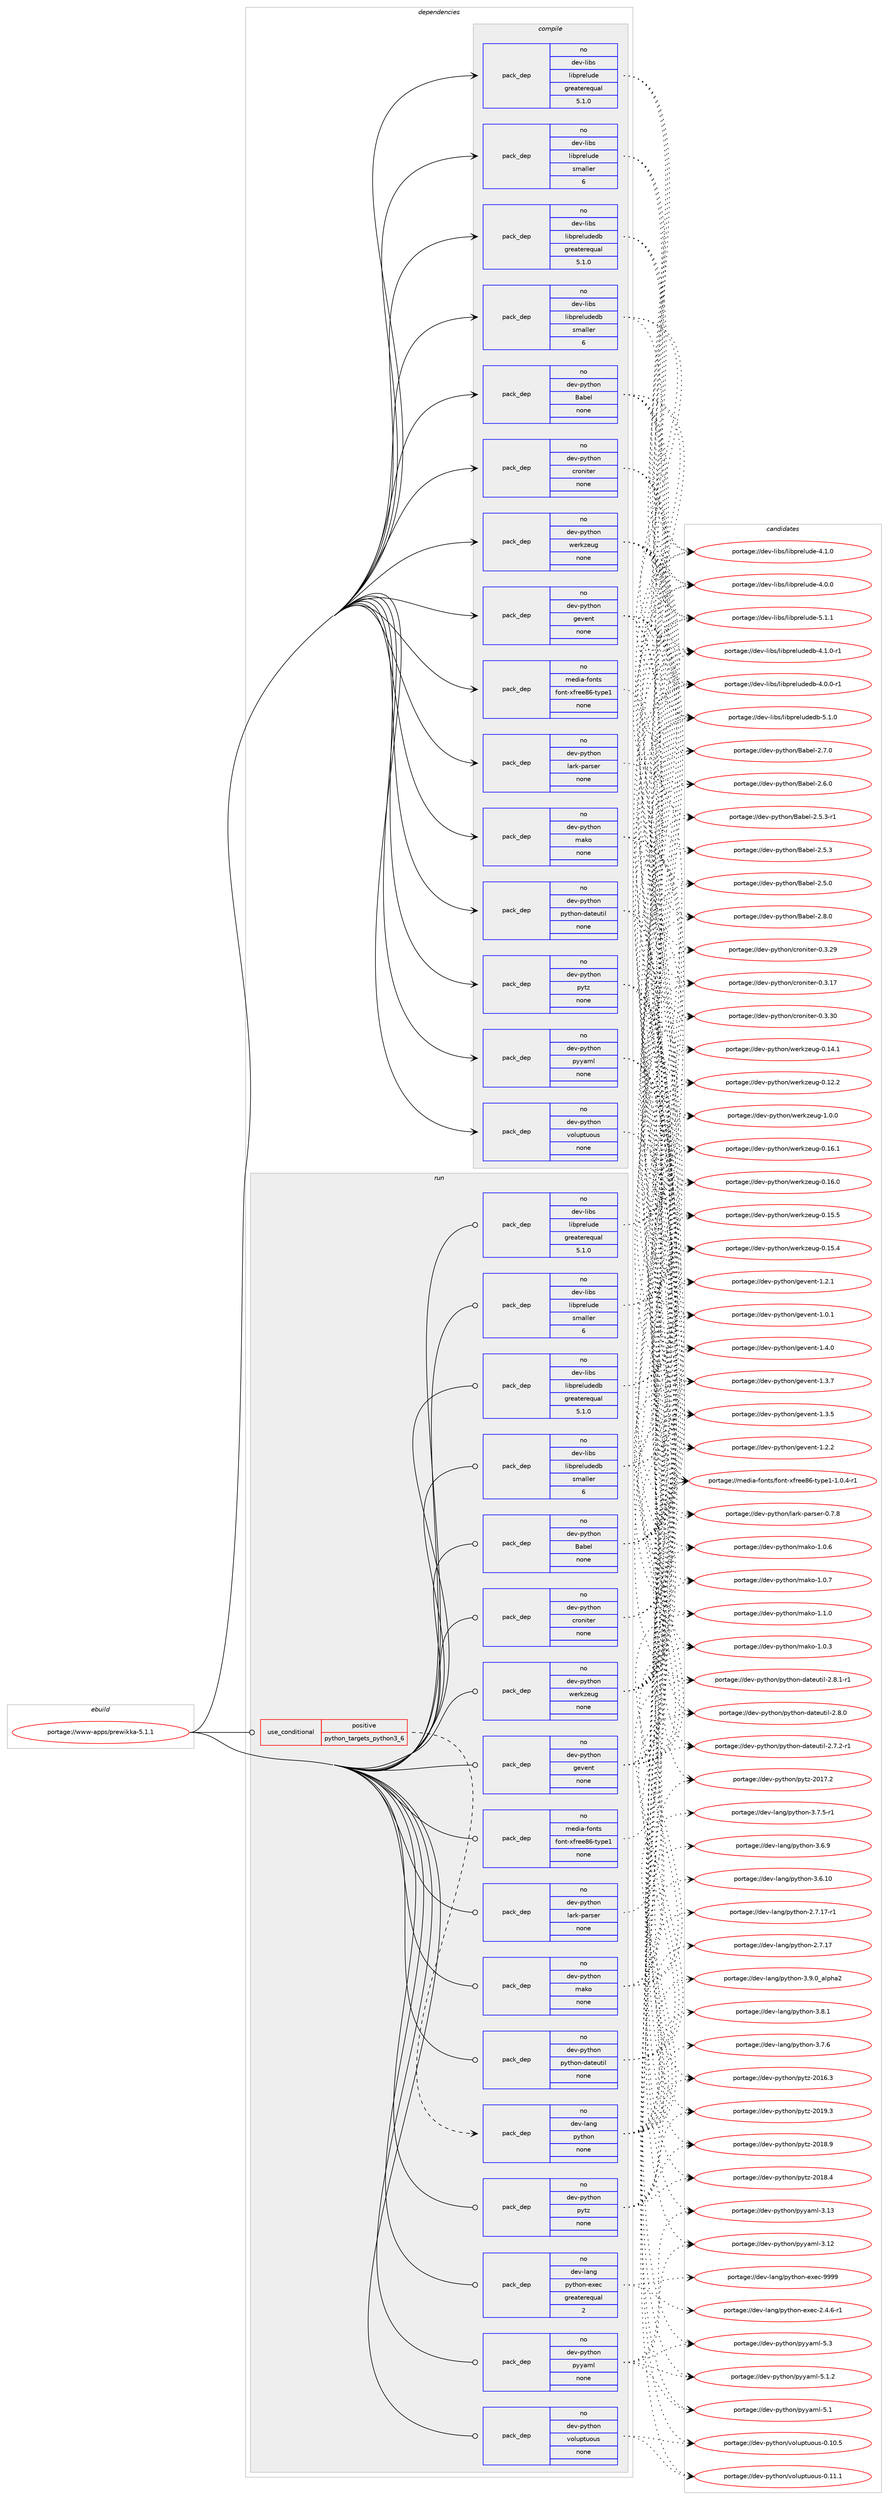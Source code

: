 digraph prolog {

# *************
# Graph options
# *************

newrank=true;
concentrate=true;
compound=true;
graph [rankdir=LR,fontname=Helvetica,fontsize=10,ranksep=1.5];#, ranksep=2.5, nodesep=0.2];
edge  [arrowhead=vee];
node  [fontname=Helvetica,fontsize=10];

# **********
# The ebuild
# **********

subgraph cluster_leftcol {
color=gray;
rank=same;
label=<<i>ebuild</i>>;
id [label="portage://www-apps/prewikka-5.1.1", color=red, width=4, href="../www-apps/prewikka-5.1.1.svg"];
}

# ****************
# The dependencies
# ****************

subgraph cluster_midcol {
color=gray;
label=<<i>dependencies</i>>;
subgraph cluster_compile {
fillcolor="#eeeeee";
style=filled;
label=<<i>compile</i>>;
subgraph pack26555 {
dependency33114 [label=<<TABLE BORDER="0" CELLBORDER="1" CELLSPACING="0" CELLPADDING="4" WIDTH="220"><TR><TD ROWSPAN="6" CELLPADDING="30">pack_dep</TD></TR><TR><TD WIDTH="110">no</TD></TR><TR><TD>dev-libs</TD></TR><TR><TD>libprelude</TD></TR><TR><TD>greaterequal</TD></TR><TR><TD>5.1.0</TD></TR></TABLE>>, shape=none, color=blue];
}
id:e -> dependency33114:w [weight=20,style="solid",arrowhead="vee"];
subgraph pack26556 {
dependency33115 [label=<<TABLE BORDER="0" CELLBORDER="1" CELLSPACING="0" CELLPADDING="4" WIDTH="220"><TR><TD ROWSPAN="6" CELLPADDING="30">pack_dep</TD></TR><TR><TD WIDTH="110">no</TD></TR><TR><TD>dev-libs</TD></TR><TR><TD>libprelude</TD></TR><TR><TD>smaller</TD></TR><TR><TD>6</TD></TR></TABLE>>, shape=none, color=blue];
}
id:e -> dependency33115:w [weight=20,style="solid",arrowhead="vee"];
subgraph pack26557 {
dependency33116 [label=<<TABLE BORDER="0" CELLBORDER="1" CELLSPACING="0" CELLPADDING="4" WIDTH="220"><TR><TD ROWSPAN="6" CELLPADDING="30">pack_dep</TD></TR><TR><TD WIDTH="110">no</TD></TR><TR><TD>dev-libs</TD></TR><TR><TD>libpreludedb</TD></TR><TR><TD>greaterequal</TD></TR><TR><TD>5.1.0</TD></TR></TABLE>>, shape=none, color=blue];
}
id:e -> dependency33116:w [weight=20,style="solid",arrowhead="vee"];
subgraph pack26558 {
dependency33117 [label=<<TABLE BORDER="0" CELLBORDER="1" CELLSPACING="0" CELLPADDING="4" WIDTH="220"><TR><TD ROWSPAN="6" CELLPADDING="30">pack_dep</TD></TR><TR><TD WIDTH="110">no</TD></TR><TR><TD>dev-libs</TD></TR><TR><TD>libpreludedb</TD></TR><TR><TD>smaller</TD></TR><TR><TD>6</TD></TR></TABLE>>, shape=none, color=blue];
}
id:e -> dependency33117:w [weight=20,style="solid",arrowhead="vee"];
subgraph pack26559 {
dependency33118 [label=<<TABLE BORDER="0" CELLBORDER="1" CELLSPACING="0" CELLPADDING="4" WIDTH="220"><TR><TD ROWSPAN="6" CELLPADDING="30">pack_dep</TD></TR><TR><TD WIDTH="110">no</TD></TR><TR><TD>dev-python</TD></TR><TR><TD>Babel</TD></TR><TR><TD>none</TD></TR><TR><TD></TD></TR></TABLE>>, shape=none, color=blue];
}
id:e -> dependency33118:w [weight=20,style="solid",arrowhead="vee"];
subgraph pack26560 {
dependency33119 [label=<<TABLE BORDER="0" CELLBORDER="1" CELLSPACING="0" CELLPADDING="4" WIDTH="220"><TR><TD ROWSPAN="6" CELLPADDING="30">pack_dep</TD></TR><TR><TD WIDTH="110">no</TD></TR><TR><TD>dev-python</TD></TR><TR><TD>croniter</TD></TR><TR><TD>none</TD></TR><TR><TD></TD></TR></TABLE>>, shape=none, color=blue];
}
id:e -> dependency33119:w [weight=20,style="solid",arrowhead="vee"];
subgraph pack26561 {
dependency33120 [label=<<TABLE BORDER="0" CELLBORDER="1" CELLSPACING="0" CELLPADDING="4" WIDTH="220"><TR><TD ROWSPAN="6" CELLPADDING="30">pack_dep</TD></TR><TR><TD WIDTH="110">no</TD></TR><TR><TD>dev-python</TD></TR><TR><TD>gevent</TD></TR><TR><TD>none</TD></TR><TR><TD></TD></TR></TABLE>>, shape=none, color=blue];
}
id:e -> dependency33120:w [weight=20,style="solid",arrowhead="vee"];
subgraph pack26562 {
dependency33121 [label=<<TABLE BORDER="0" CELLBORDER="1" CELLSPACING="0" CELLPADDING="4" WIDTH="220"><TR><TD ROWSPAN="6" CELLPADDING="30">pack_dep</TD></TR><TR><TD WIDTH="110">no</TD></TR><TR><TD>dev-python</TD></TR><TR><TD>lark-parser</TD></TR><TR><TD>none</TD></TR><TR><TD></TD></TR></TABLE>>, shape=none, color=blue];
}
id:e -> dependency33121:w [weight=20,style="solid",arrowhead="vee"];
subgraph pack26563 {
dependency33122 [label=<<TABLE BORDER="0" CELLBORDER="1" CELLSPACING="0" CELLPADDING="4" WIDTH="220"><TR><TD ROWSPAN="6" CELLPADDING="30">pack_dep</TD></TR><TR><TD WIDTH="110">no</TD></TR><TR><TD>dev-python</TD></TR><TR><TD>mako</TD></TR><TR><TD>none</TD></TR><TR><TD></TD></TR></TABLE>>, shape=none, color=blue];
}
id:e -> dependency33122:w [weight=20,style="solid",arrowhead="vee"];
subgraph pack26564 {
dependency33123 [label=<<TABLE BORDER="0" CELLBORDER="1" CELLSPACING="0" CELLPADDING="4" WIDTH="220"><TR><TD ROWSPAN="6" CELLPADDING="30">pack_dep</TD></TR><TR><TD WIDTH="110">no</TD></TR><TR><TD>dev-python</TD></TR><TR><TD>python-dateutil</TD></TR><TR><TD>none</TD></TR><TR><TD></TD></TR></TABLE>>, shape=none, color=blue];
}
id:e -> dependency33123:w [weight=20,style="solid",arrowhead="vee"];
subgraph pack26565 {
dependency33124 [label=<<TABLE BORDER="0" CELLBORDER="1" CELLSPACING="0" CELLPADDING="4" WIDTH="220"><TR><TD ROWSPAN="6" CELLPADDING="30">pack_dep</TD></TR><TR><TD WIDTH="110">no</TD></TR><TR><TD>dev-python</TD></TR><TR><TD>pytz</TD></TR><TR><TD>none</TD></TR><TR><TD></TD></TR></TABLE>>, shape=none, color=blue];
}
id:e -> dependency33124:w [weight=20,style="solid",arrowhead="vee"];
subgraph pack26566 {
dependency33125 [label=<<TABLE BORDER="0" CELLBORDER="1" CELLSPACING="0" CELLPADDING="4" WIDTH="220"><TR><TD ROWSPAN="6" CELLPADDING="30">pack_dep</TD></TR><TR><TD WIDTH="110">no</TD></TR><TR><TD>dev-python</TD></TR><TR><TD>pyyaml</TD></TR><TR><TD>none</TD></TR><TR><TD></TD></TR></TABLE>>, shape=none, color=blue];
}
id:e -> dependency33125:w [weight=20,style="solid",arrowhead="vee"];
subgraph pack26567 {
dependency33126 [label=<<TABLE BORDER="0" CELLBORDER="1" CELLSPACING="0" CELLPADDING="4" WIDTH="220"><TR><TD ROWSPAN="6" CELLPADDING="30">pack_dep</TD></TR><TR><TD WIDTH="110">no</TD></TR><TR><TD>dev-python</TD></TR><TR><TD>voluptuous</TD></TR><TR><TD>none</TD></TR><TR><TD></TD></TR></TABLE>>, shape=none, color=blue];
}
id:e -> dependency33126:w [weight=20,style="solid",arrowhead="vee"];
subgraph pack26568 {
dependency33127 [label=<<TABLE BORDER="0" CELLBORDER="1" CELLSPACING="0" CELLPADDING="4" WIDTH="220"><TR><TD ROWSPAN="6" CELLPADDING="30">pack_dep</TD></TR><TR><TD WIDTH="110">no</TD></TR><TR><TD>dev-python</TD></TR><TR><TD>werkzeug</TD></TR><TR><TD>none</TD></TR><TR><TD></TD></TR></TABLE>>, shape=none, color=blue];
}
id:e -> dependency33127:w [weight=20,style="solid",arrowhead="vee"];
subgraph pack26569 {
dependency33128 [label=<<TABLE BORDER="0" CELLBORDER="1" CELLSPACING="0" CELLPADDING="4" WIDTH="220"><TR><TD ROWSPAN="6" CELLPADDING="30">pack_dep</TD></TR><TR><TD WIDTH="110">no</TD></TR><TR><TD>media-fonts</TD></TR><TR><TD>font-xfree86-type1</TD></TR><TR><TD>none</TD></TR><TR><TD></TD></TR></TABLE>>, shape=none, color=blue];
}
id:e -> dependency33128:w [weight=20,style="solid",arrowhead="vee"];
}
subgraph cluster_compileandrun {
fillcolor="#eeeeee";
style=filled;
label=<<i>compile and run</i>>;
}
subgraph cluster_run {
fillcolor="#eeeeee";
style=filled;
label=<<i>run</i>>;
subgraph cond5945 {
dependency33129 [label=<<TABLE BORDER="0" CELLBORDER="1" CELLSPACING="0" CELLPADDING="4"><TR><TD ROWSPAN="3" CELLPADDING="10">use_conditional</TD></TR><TR><TD>positive</TD></TR><TR><TD>python_targets_python3_6</TD></TR></TABLE>>, shape=none, color=red];
subgraph pack26570 {
dependency33130 [label=<<TABLE BORDER="0" CELLBORDER="1" CELLSPACING="0" CELLPADDING="4" WIDTH="220"><TR><TD ROWSPAN="6" CELLPADDING="30">pack_dep</TD></TR><TR><TD WIDTH="110">no</TD></TR><TR><TD>dev-lang</TD></TR><TR><TD>python</TD></TR><TR><TD>none</TD></TR><TR><TD></TD></TR></TABLE>>, shape=none, color=blue];
}
dependency33129:e -> dependency33130:w [weight=20,style="dashed",arrowhead="vee"];
}
id:e -> dependency33129:w [weight=20,style="solid",arrowhead="odot"];
subgraph pack26571 {
dependency33131 [label=<<TABLE BORDER="0" CELLBORDER="1" CELLSPACING="0" CELLPADDING="4" WIDTH="220"><TR><TD ROWSPAN="6" CELLPADDING="30">pack_dep</TD></TR><TR><TD WIDTH="110">no</TD></TR><TR><TD>dev-lang</TD></TR><TR><TD>python-exec</TD></TR><TR><TD>greaterequal</TD></TR><TR><TD>2</TD></TR></TABLE>>, shape=none, color=blue];
}
id:e -> dependency33131:w [weight=20,style="solid",arrowhead="odot"];
subgraph pack26572 {
dependency33132 [label=<<TABLE BORDER="0" CELLBORDER="1" CELLSPACING="0" CELLPADDING="4" WIDTH="220"><TR><TD ROWSPAN="6" CELLPADDING="30">pack_dep</TD></TR><TR><TD WIDTH="110">no</TD></TR><TR><TD>dev-libs</TD></TR><TR><TD>libprelude</TD></TR><TR><TD>greaterequal</TD></TR><TR><TD>5.1.0</TD></TR></TABLE>>, shape=none, color=blue];
}
id:e -> dependency33132:w [weight=20,style="solid",arrowhead="odot"];
subgraph pack26573 {
dependency33133 [label=<<TABLE BORDER="0" CELLBORDER="1" CELLSPACING="0" CELLPADDING="4" WIDTH="220"><TR><TD ROWSPAN="6" CELLPADDING="30">pack_dep</TD></TR><TR><TD WIDTH="110">no</TD></TR><TR><TD>dev-libs</TD></TR><TR><TD>libprelude</TD></TR><TR><TD>smaller</TD></TR><TR><TD>6</TD></TR></TABLE>>, shape=none, color=blue];
}
id:e -> dependency33133:w [weight=20,style="solid",arrowhead="odot"];
subgraph pack26574 {
dependency33134 [label=<<TABLE BORDER="0" CELLBORDER="1" CELLSPACING="0" CELLPADDING="4" WIDTH="220"><TR><TD ROWSPAN="6" CELLPADDING="30">pack_dep</TD></TR><TR><TD WIDTH="110">no</TD></TR><TR><TD>dev-libs</TD></TR><TR><TD>libpreludedb</TD></TR><TR><TD>greaterequal</TD></TR><TR><TD>5.1.0</TD></TR></TABLE>>, shape=none, color=blue];
}
id:e -> dependency33134:w [weight=20,style="solid",arrowhead="odot"];
subgraph pack26575 {
dependency33135 [label=<<TABLE BORDER="0" CELLBORDER="1" CELLSPACING="0" CELLPADDING="4" WIDTH="220"><TR><TD ROWSPAN="6" CELLPADDING="30">pack_dep</TD></TR><TR><TD WIDTH="110">no</TD></TR><TR><TD>dev-libs</TD></TR><TR><TD>libpreludedb</TD></TR><TR><TD>smaller</TD></TR><TR><TD>6</TD></TR></TABLE>>, shape=none, color=blue];
}
id:e -> dependency33135:w [weight=20,style="solid",arrowhead="odot"];
subgraph pack26576 {
dependency33136 [label=<<TABLE BORDER="0" CELLBORDER="1" CELLSPACING="0" CELLPADDING="4" WIDTH="220"><TR><TD ROWSPAN="6" CELLPADDING="30">pack_dep</TD></TR><TR><TD WIDTH="110">no</TD></TR><TR><TD>dev-python</TD></TR><TR><TD>Babel</TD></TR><TR><TD>none</TD></TR><TR><TD></TD></TR></TABLE>>, shape=none, color=blue];
}
id:e -> dependency33136:w [weight=20,style="solid",arrowhead="odot"];
subgraph pack26577 {
dependency33137 [label=<<TABLE BORDER="0" CELLBORDER="1" CELLSPACING="0" CELLPADDING="4" WIDTH="220"><TR><TD ROWSPAN="6" CELLPADDING="30">pack_dep</TD></TR><TR><TD WIDTH="110">no</TD></TR><TR><TD>dev-python</TD></TR><TR><TD>croniter</TD></TR><TR><TD>none</TD></TR><TR><TD></TD></TR></TABLE>>, shape=none, color=blue];
}
id:e -> dependency33137:w [weight=20,style="solid",arrowhead="odot"];
subgraph pack26578 {
dependency33138 [label=<<TABLE BORDER="0" CELLBORDER="1" CELLSPACING="0" CELLPADDING="4" WIDTH="220"><TR><TD ROWSPAN="6" CELLPADDING="30">pack_dep</TD></TR><TR><TD WIDTH="110">no</TD></TR><TR><TD>dev-python</TD></TR><TR><TD>gevent</TD></TR><TR><TD>none</TD></TR><TR><TD></TD></TR></TABLE>>, shape=none, color=blue];
}
id:e -> dependency33138:w [weight=20,style="solid",arrowhead="odot"];
subgraph pack26579 {
dependency33139 [label=<<TABLE BORDER="0" CELLBORDER="1" CELLSPACING="0" CELLPADDING="4" WIDTH="220"><TR><TD ROWSPAN="6" CELLPADDING="30">pack_dep</TD></TR><TR><TD WIDTH="110">no</TD></TR><TR><TD>dev-python</TD></TR><TR><TD>lark-parser</TD></TR><TR><TD>none</TD></TR><TR><TD></TD></TR></TABLE>>, shape=none, color=blue];
}
id:e -> dependency33139:w [weight=20,style="solid",arrowhead="odot"];
subgraph pack26580 {
dependency33140 [label=<<TABLE BORDER="0" CELLBORDER="1" CELLSPACING="0" CELLPADDING="4" WIDTH="220"><TR><TD ROWSPAN="6" CELLPADDING="30">pack_dep</TD></TR><TR><TD WIDTH="110">no</TD></TR><TR><TD>dev-python</TD></TR><TR><TD>mako</TD></TR><TR><TD>none</TD></TR><TR><TD></TD></TR></TABLE>>, shape=none, color=blue];
}
id:e -> dependency33140:w [weight=20,style="solid",arrowhead="odot"];
subgraph pack26581 {
dependency33141 [label=<<TABLE BORDER="0" CELLBORDER="1" CELLSPACING="0" CELLPADDING="4" WIDTH="220"><TR><TD ROWSPAN="6" CELLPADDING="30">pack_dep</TD></TR><TR><TD WIDTH="110">no</TD></TR><TR><TD>dev-python</TD></TR><TR><TD>python-dateutil</TD></TR><TR><TD>none</TD></TR><TR><TD></TD></TR></TABLE>>, shape=none, color=blue];
}
id:e -> dependency33141:w [weight=20,style="solid",arrowhead="odot"];
subgraph pack26582 {
dependency33142 [label=<<TABLE BORDER="0" CELLBORDER="1" CELLSPACING="0" CELLPADDING="4" WIDTH="220"><TR><TD ROWSPAN="6" CELLPADDING="30">pack_dep</TD></TR><TR><TD WIDTH="110">no</TD></TR><TR><TD>dev-python</TD></TR><TR><TD>pytz</TD></TR><TR><TD>none</TD></TR><TR><TD></TD></TR></TABLE>>, shape=none, color=blue];
}
id:e -> dependency33142:w [weight=20,style="solid",arrowhead="odot"];
subgraph pack26583 {
dependency33143 [label=<<TABLE BORDER="0" CELLBORDER="1" CELLSPACING="0" CELLPADDING="4" WIDTH="220"><TR><TD ROWSPAN="6" CELLPADDING="30">pack_dep</TD></TR><TR><TD WIDTH="110">no</TD></TR><TR><TD>dev-python</TD></TR><TR><TD>pyyaml</TD></TR><TR><TD>none</TD></TR><TR><TD></TD></TR></TABLE>>, shape=none, color=blue];
}
id:e -> dependency33143:w [weight=20,style="solid",arrowhead="odot"];
subgraph pack26584 {
dependency33144 [label=<<TABLE BORDER="0" CELLBORDER="1" CELLSPACING="0" CELLPADDING="4" WIDTH="220"><TR><TD ROWSPAN="6" CELLPADDING="30">pack_dep</TD></TR><TR><TD WIDTH="110">no</TD></TR><TR><TD>dev-python</TD></TR><TR><TD>voluptuous</TD></TR><TR><TD>none</TD></TR><TR><TD></TD></TR></TABLE>>, shape=none, color=blue];
}
id:e -> dependency33144:w [weight=20,style="solid",arrowhead="odot"];
subgraph pack26585 {
dependency33145 [label=<<TABLE BORDER="0" CELLBORDER="1" CELLSPACING="0" CELLPADDING="4" WIDTH="220"><TR><TD ROWSPAN="6" CELLPADDING="30">pack_dep</TD></TR><TR><TD WIDTH="110">no</TD></TR><TR><TD>dev-python</TD></TR><TR><TD>werkzeug</TD></TR><TR><TD>none</TD></TR><TR><TD></TD></TR></TABLE>>, shape=none, color=blue];
}
id:e -> dependency33145:w [weight=20,style="solid",arrowhead="odot"];
subgraph pack26586 {
dependency33146 [label=<<TABLE BORDER="0" CELLBORDER="1" CELLSPACING="0" CELLPADDING="4" WIDTH="220"><TR><TD ROWSPAN="6" CELLPADDING="30">pack_dep</TD></TR><TR><TD WIDTH="110">no</TD></TR><TR><TD>media-fonts</TD></TR><TR><TD>font-xfree86-type1</TD></TR><TR><TD>none</TD></TR><TR><TD></TD></TR></TABLE>>, shape=none, color=blue];
}
id:e -> dependency33146:w [weight=20,style="solid",arrowhead="odot"];
}
}

# **************
# The candidates
# **************

subgraph cluster_choices {
rank=same;
color=gray;
label=<<i>candidates</i>>;

subgraph choice26555 {
color=black;
nodesep=1;
choice10010111845108105981154710810598112114101108117100101455346494649 [label="portage://dev-libs/libprelude-5.1.1", color=red, width=4,href="../dev-libs/libprelude-5.1.1.svg"];
choice10010111845108105981154710810598112114101108117100101455246494648 [label="portage://dev-libs/libprelude-4.1.0", color=red, width=4,href="../dev-libs/libprelude-4.1.0.svg"];
choice10010111845108105981154710810598112114101108117100101455246484648 [label="portage://dev-libs/libprelude-4.0.0", color=red, width=4,href="../dev-libs/libprelude-4.0.0.svg"];
dependency33114:e -> choice10010111845108105981154710810598112114101108117100101455346494649:w [style=dotted,weight="100"];
dependency33114:e -> choice10010111845108105981154710810598112114101108117100101455246494648:w [style=dotted,weight="100"];
dependency33114:e -> choice10010111845108105981154710810598112114101108117100101455246484648:w [style=dotted,weight="100"];
}
subgraph choice26556 {
color=black;
nodesep=1;
choice10010111845108105981154710810598112114101108117100101455346494649 [label="portage://dev-libs/libprelude-5.1.1", color=red, width=4,href="../dev-libs/libprelude-5.1.1.svg"];
choice10010111845108105981154710810598112114101108117100101455246494648 [label="portage://dev-libs/libprelude-4.1.0", color=red, width=4,href="../dev-libs/libprelude-4.1.0.svg"];
choice10010111845108105981154710810598112114101108117100101455246484648 [label="portage://dev-libs/libprelude-4.0.0", color=red, width=4,href="../dev-libs/libprelude-4.0.0.svg"];
dependency33115:e -> choice10010111845108105981154710810598112114101108117100101455346494649:w [style=dotted,weight="100"];
dependency33115:e -> choice10010111845108105981154710810598112114101108117100101455246494648:w [style=dotted,weight="100"];
dependency33115:e -> choice10010111845108105981154710810598112114101108117100101455246484648:w [style=dotted,weight="100"];
}
subgraph choice26557 {
color=black;
nodesep=1;
choice1001011184510810598115471081059811211410110811710010110098455346494648 [label="portage://dev-libs/libpreludedb-5.1.0", color=red, width=4,href="../dev-libs/libpreludedb-5.1.0.svg"];
choice10010111845108105981154710810598112114101108117100101100984552464946484511449 [label="portage://dev-libs/libpreludedb-4.1.0-r1", color=red, width=4,href="../dev-libs/libpreludedb-4.1.0-r1.svg"];
choice10010111845108105981154710810598112114101108117100101100984552464846484511449 [label="portage://dev-libs/libpreludedb-4.0.0-r1", color=red, width=4,href="../dev-libs/libpreludedb-4.0.0-r1.svg"];
dependency33116:e -> choice1001011184510810598115471081059811211410110811710010110098455346494648:w [style=dotted,weight="100"];
dependency33116:e -> choice10010111845108105981154710810598112114101108117100101100984552464946484511449:w [style=dotted,weight="100"];
dependency33116:e -> choice10010111845108105981154710810598112114101108117100101100984552464846484511449:w [style=dotted,weight="100"];
}
subgraph choice26558 {
color=black;
nodesep=1;
choice1001011184510810598115471081059811211410110811710010110098455346494648 [label="portage://dev-libs/libpreludedb-5.1.0", color=red, width=4,href="../dev-libs/libpreludedb-5.1.0.svg"];
choice10010111845108105981154710810598112114101108117100101100984552464946484511449 [label="portage://dev-libs/libpreludedb-4.1.0-r1", color=red, width=4,href="../dev-libs/libpreludedb-4.1.0-r1.svg"];
choice10010111845108105981154710810598112114101108117100101100984552464846484511449 [label="portage://dev-libs/libpreludedb-4.0.0-r1", color=red, width=4,href="../dev-libs/libpreludedb-4.0.0-r1.svg"];
dependency33117:e -> choice1001011184510810598115471081059811211410110811710010110098455346494648:w [style=dotted,weight="100"];
dependency33117:e -> choice10010111845108105981154710810598112114101108117100101100984552464946484511449:w [style=dotted,weight="100"];
dependency33117:e -> choice10010111845108105981154710810598112114101108117100101100984552464846484511449:w [style=dotted,weight="100"];
}
subgraph choice26559 {
color=black;
nodesep=1;
choice1001011184511212111610411111047669798101108455046564648 [label="portage://dev-python/Babel-2.8.0", color=red, width=4,href="../dev-python/Babel-2.8.0.svg"];
choice1001011184511212111610411111047669798101108455046554648 [label="portage://dev-python/Babel-2.7.0", color=red, width=4,href="../dev-python/Babel-2.7.0.svg"];
choice1001011184511212111610411111047669798101108455046544648 [label="portage://dev-python/Babel-2.6.0", color=red, width=4,href="../dev-python/Babel-2.6.0.svg"];
choice10010111845112121116104111110476697981011084550465346514511449 [label="portage://dev-python/Babel-2.5.3-r1", color=red, width=4,href="../dev-python/Babel-2.5.3-r1.svg"];
choice1001011184511212111610411111047669798101108455046534651 [label="portage://dev-python/Babel-2.5.3", color=red, width=4,href="../dev-python/Babel-2.5.3.svg"];
choice1001011184511212111610411111047669798101108455046534648 [label="portage://dev-python/Babel-2.5.0", color=red, width=4,href="../dev-python/Babel-2.5.0.svg"];
dependency33118:e -> choice1001011184511212111610411111047669798101108455046564648:w [style=dotted,weight="100"];
dependency33118:e -> choice1001011184511212111610411111047669798101108455046554648:w [style=dotted,weight="100"];
dependency33118:e -> choice1001011184511212111610411111047669798101108455046544648:w [style=dotted,weight="100"];
dependency33118:e -> choice10010111845112121116104111110476697981011084550465346514511449:w [style=dotted,weight="100"];
dependency33118:e -> choice1001011184511212111610411111047669798101108455046534651:w [style=dotted,weight="100"];
dependency33118:e -> choice1001011184511212111610411111047669798101108455046534648:w [style=dotted,weight="100"];
}
subgraph choice26560 {
color=black;
nodesep=1;
choice10010111845112121116104111110479911411111010511610111445484651465148 [label="portage://dev-python/croniter-0.3.30", color=red, width=4,href="../dev-python/croniter-0.3.30.svg"];
choice10010111845112121116104111110479911411111010511610111445484651465057 [label="portage://dev-python/croniter-0.3.29", color=red, width=4,href="../dev-python/croniter-0.3.29.svg"];
choice10010111845112121116104111110479911411111010511610111445484651464955 [label="portage://dev-python/croniter-0.3.17", color=red, width=4,href="../dev-python/croniter-0.3.17.svg"];
dependency33119:e -> choice10010111845112121116104111110479911411111010511610111445484651465148:w [style=dotted,weight="100"];
dependency33119:e -> choice10010111845112121116104111110479911411111010511610111445484651465057:w [style=dotted,weight="100"];
dependency33119:e -> choice10010111845112121116104111110479911411111010511610111445484651464955:w [style=dotted,weight="100"];
}
subgraph choice26561 {
color=black;
nodesep=1;
choice1001011184511212111610411111047103101118101110116454946524648 [label="portage://dev-python/gevent-1.4.0", color=red, width=4,href="../dev-python/gevent-1.4.0.svg"];
choice1001011184511212111610411111047103101118101110116454946514655 [label="portage://dev-python/gevent-1.3.7", color=red, width=4,href="../dev-python/gevent-1.3.7.svg"];
choice1001011184511212111610411111047103101118101110116454946514653 [label="portage://dev-python/gevent-1.3.5", color=red, width=4,href="../dev-python/gevent-1.3.5.svg"];
choice1001011184511212111610411111047103101118101110116454946504650 [label="portage://dev-python/gevent-1.2.2", color=red, width=4,href="../dev-python/gevent-1.2.2.svg"];
choice1001011184511212111610411111047103101118101110116454946504649 [label="portage://dev-python/gevent-1.2.1", color=red, width=4,href="../dev-python/gevent-1.2.1.svg"];
choice1001011184511212111610411111047103101118101110116454946484649 [label="portage://dev-python/gevent-1.0.1", color=red, width=4,href="../dev-python/gevent-1.0.1.svg"];
dependency33120:e -> choice1001011184511212111610411111047103101118101110116454946524648:w [style=dotted,weight="100"];
dependency33120:e -> choice1001011184511212111610411111047103101118101110116454946514655:w [style=dotted,weight="100"];
dependency33120:e -> choice1001011184511212111610411111047103101118101110116454946514653:w [style=dotted,weight="100"];
dependency33120:e -> choice1001011184511212111610411111047103101118101110116454946504650:w [style=dotted,weight="100"];
dependency33120:e -> choice1001011184511212111610411111047103101118101110116454946504649:w [style=dotted,weight="100"];
dependency33120:e -> choice1001011184511212111610411111047103101118101110116454946484649:w [style=dotted,weight="100"];
}
subgraph choice26562 {
color=black;
nodesep=1;
choice1001011184511212111610411111047108971141074511297114115101114454846554656 [label="portage://dev-python/lark-parser-0.7.8", color=red, width=4,href="../dev-python/lark-parser-0.7.8.svg"];
dependency33121:e -> choice1001011184511212111610411111047108971141074511297114115101114454846554656:w [style=dotted,weight="100"];
}
subgraph choice26563 {
color=black;
nodesep=1;
choice100101118451121211161041111104710997107111454946494648 [label="portage://dev-python/mako-1.1.0", color=red, width=4,href="../dev-python/mako-1.1.0.svg"];
choice100101118451121211161041111104710997107111454946484655 [label="portage://dev-python/mako-1.0.7", color=red, width=4,href="../dev-python/mako-1.0.7.svg"];
choice100101118451121211161041111104710997107111454946484654 [label="portage://dev-python/mako-1.0.6", color=red, width=4,href="../dev-python/mako-1.0.6.svg"];
choice100101118451121211161041111104710997107111454946484651 [label="portage://dev-python/mako-1.0.3", color=red, width=4,href="../dev-python/mako-1.0.3.svg"];
dependency33122:e -> choice100101118451121211161041111104710997107111454946494648:w [style=dotted,weight="100"];
dependency33122:e -> choice100101118451121211161041111104710997107111454946484655:w [style=dotted,weight="100"];
dependency33122:e -> choice100101118451121211161041111104710997107111454946484654:w [style=dotted,weight="100"];
dependency33122:e -> choice100101118451121211161041111104710997107111454946484651:w [style=dotted,weight="100"];
}
subgraph choice26564 {
color=black;
nodesep=1;
choice100101118451121211161041111104711212111610411111045100971161011171161051084550465646494511449 [label="portage://dev-python/python-dateutil-2.8.1-r1", color=red, width=4,href="../dev-python/python-dateutil-2.8.1-r1.svg"];
choice10010111845112121116104111110471121211161041111104510097116101117116105108455046564648 [label="portage://dev-python/python-dateutil-2.8.0", color=red, width=4,href="../dev-python/python-dateutil-2.8.0.svg"];
choice100101118451121211161041111104711212111610411111045100971161011171161051084550465546504511449 [label="portage://dev-python/python-dateutil-2.7.2-r1", color=red, width=4,href="../dev-python/python-dateutil-2.7.2-r1.svg"];
dependency33123:e -> choice100101118451121211161041111104711212111610411111045100971161011171161051084550465646494511449:w [style=dotted,weight="100"];
dependency33123:e -> choice10010111845112121116104111110471121211161041111104510097116101117116105108455046564648:w [style=dotted,weight="100"];
dependency33123:e -> choice100101118451121211161041111104711212111610411111045100971161011171161051084550465546504511449:w [style=dotted,weight="100"];
}
subgraph choice26565 {
color=black;
nodesep=1;
choice100101118451121211161041111104711212111612245504849574651 [label="portage://dev-python/pytz-2019.3", color=red, width=4,href="../dev-python/pytz-2019.3.svg"];
choice100101118451121211161041111104711212111612245504849564657 [label="portage://dev-python/pytz-2018.9", color=red, width=4,href="../dev-python/pytz-2018.9.svg"];
choice100101118451121211161041111104711212111612245504849564652 [label="portage://dev-python/pytz-2018.4", color=red, width=4,href="../dev-python/pytz-2018.4.svg"];
choice100101118451121211161041111104711212111612245504849554650 [label="portage://dev-python/pytz-2017.2", color=red, width=4,href="../dev-python/pytz-2017.2.svg"];
choice100101118451121211161041111104711212111612245504849544651 [label="portage://dev-python/pytz-2016.3", color=red, width=4,href="../dev-python/pytz-2016.3.svg"];
dependency33124:e -> choice100101118451121211161041111104711212111612245504849574651:w [style=dotted,weight="100"];
dependency33124:e -> choice100101118451121211161041111104711212111612245504849564657:w [style=dotted,weight="100"];
dependency33124:e -> choice100101118451121211161041111104711212111612245504849564652:w [style=dotted,weight="100"];
dependency33124:e -> choice100101118451121211161041111104711212111612245504849554650:w [style=dotted,weight="100"];
dependency33124:e -> choice100101118451121211161041111104711212111612245504849544651:w [style=dotted,weight="100"];
}
subgraph choice26566 {
color=black;
nodesep=1;
choice10010111845112121116104111110471121211219710910845534651 [label="portage://dev-python/pyyaml-5.3", color=red, width=4,href="../dev-python/pyyaml-5.3.svg"];
choice100101118451121211161041111104711212112197109108455346494650 [label="portage://dev-python/pyyaml-5.1.2", color=red, width=4,href="../dev-python/pyyaml-5.1.2.svg"];
choice10010111845112121116104111110471121211219710910845534649 [label="portage://dev-python/pyyaml-5.1", color=red, width=4,href="../dev-python/pyyaml-5.1.svg"];
choice1001011184511212111610411111047112121121971091084551464951 [label="portage://dev-python/pyyaml-3.13", color=red, width=4,href="../dev-python/pyyaml-3.13.svg"];
choice1001011184511212111610411111047112121121971091084551464950 [label="portage://dev-python/pyyaml-3.12", color=red, width=4,href="../dev-python/pyyaml-3.12.svg"];
dependency33125:e -> choice10010111845112121116104111110471121211219710910845534651:w [style=dotted,weight="100"];
dependency33125:e -> choice100101118451121211161041111104711212112197109108455346494650:w [style=dotted,weight="100"];
dependency33125:e -> choice10010111845112121116104111110471121211219710910845534649:w [style=dotted,weight="100"];
dependency33125:e -> choice1001011184511212111610411111047112121121971091084551464951:w [style=dotted,weight="100"];
dependency33125:e -> choice1001011184511212111610411111047112121121971091084551464950:w [style=dotted,weight="100"];
}
subgraph choice26567 {
color=black;
nodesep=1;
choice100101118451121211161041111104711811110811711211611711111711545484649494649 [label="portage://dev-python/voluptuous-0.11.1", color=red, width=4,href="../dev-python/voluptuous-0.11.1.svg"];
choice100101118451121211161041111104711811110811711211611711111711545484649484653 [label="portage://dev-python/voluptuous-0.10.5", color=red, width=4,href="../dev-python/voluptuous-0.10.5.svg"];
dependency33126:e -> choice100101118451121211161041111104711811110811711211611711111711545484649494649:w [style=dotted,weight="100"];
dependency33126:e -> choice100101118451121211161041111104711811110811711211611711111711545484649484653:w [style=dotted,weight="100"];
}
subgraph choice26568 {
color=black;
nodesep=1;
choice1001011184511212111610411111047119101114107122101117103454946484648 [label="portage://dev-python/werkzeug-1.0.0", color=red, width=4,href="../dev-python/werkzeug-1.0.0.svg"];
choice100101118451121211161041111104711910111410712210111710345484649544649 [label="portage://dev-python/werkzeug-0.16.1", color=red, width=4,href="../dev-python/werkzeug-0.16.1.svg"];
choice100101118451121211161041111104711910111410712210111710345484649544648 [label="portage://dev-python/werkzeug-0.16.0", color=red, width=4,href="../dev-python/werkzeug-0.16.0.svg"];
choice100101118451121211161041111104711910111410712210111710345484649534653 [label="portage://dev-python/werkzeug-0.15.5", color=red, width=4,href="../dev-python/werkzeug-0.15.5.svg"];
choice100101118451121211161041111104711910111410712210111710345484649534652 [label="portage://dev-python/werkzeug-0.15.4", color=red, width=4,href="../dev-python/werkzeug-0.15.4.svg"];
choice100101118451121211161041111104711910111410712210111710345484649524649 [label="portage://dev-python/werkzeug-0.14.1", color=red, width=4,href="../dev-python/werkzeug-0.14.1.svg"];
choice100101118451121211161041111104711910111410712210111710345484649504650 [label="portage://dev-python/werkzeug-0.12.2", color=red, width=4,href="../dev-python/werkzeug-0.12.2.svg"];
dependency33127:e -> choice1001011184511212111610411111047119101114107122101117103454946484648:w [style=dotted,weight="100"];
dependency33127:e -> choice100101118451121211161041111104711910111410712210111710345484649544649:w [style=dotted,weight="100"];
dependency33127:e -> choice100101118451121211161041111104711910111410712210111710345484649544648:w [style=dotted,weight="100"];
dependency33127:e -> choice100101118451121211161041111104711910111410712210111710345484649534653:w [style=dotted,weight="100"];
dependency33127:e -> choice100101118451121211161041111104711910111410712210111710345484649534652:w [style=dotted,weight="100"];
dependency33127:e -> choice100101118451121211161041111104711910111410712210111710345484649524649:w [style=dotted,weight="100"];
dependency33127:e -> choice100101118451121211161041111104711910111410712210111710345484649504650:w [style=dotted,weight="100"];
}
subgraph choice26569 {
color=black;
nodesep=1;
choice10910110010597451021111101161154710211111011645120102114101101565445116121112101494549464846524511449 [label="portage://media-fonts/font-xfree86-type1-1.0.4-r1", color=red, width=4,href="../media-fonts/font-xfree86-type1-1.0.4-r1.svg"];
dependency33128:e -> choice10910110010597451021111101161154710211111011645120102114101101565445116121112101494549464846524511449:w [style=dotted,weight="100"];
}
subgraph choice26570 {
color=black;
nodesep=1;
choice10010111845108971101034711212111610411111045514657464895971081121049750 [label="portage://dev-lang/python-3.9.0_alpha2", color=red, width=4,href="../dev-lang/python-3.9.0_alpha2.svg"];
choice100101118451089711010347112121116104111110455146564649 [label="portage://dev-lang/python-3.8.1", color=red, width=4,href="../dev-lang/python-3.8.1.svg"];
choice100101118451089711010347112121116104111110455146554654 [label="portage://dev-lang/python-3.7.6", color=red, width=4,href="../dev-lang/python-3.7.6.svg"];
choice1001011184510897110103471121211161041111104551465546534511449 [label="portage://dev-lang/python-3.7.5-r1", color=red, width=4,href="../dev-lang/python-3.7.5-r1.svg"];
choice100101118451089711010347112121116104111110455146544657 [label="portage://dev-lang/python-3.6.9", color=red, width=4,href="../dev-lang/python-3.6.9.svg"];
choice10010111845108971101034711212111610411111045514654464948 [label="portage://dev-lang/python-3.6.10", color=red, width=4,href="../dev-lang/python-3.6.10.svg"];
choice100101118451089711010347112121116104111110455046554649554511449 [label="portage://dev-lang/python-2.7.17-r1", color=red, width=4,href="../dev-lang/python-2.7.17-r1.svg"];
choice10010111845108971101034711212111610411111045504655464955 [label="portage://dev-lang/python-2.7.17", color=red, width=4,href="../dev-lang/python-2.7.17.svg"];
dependency33130:e -> choice10010111845108971101034711212111610411111045514657464895971081121049750:w [style=dotted,weight="100"];
dependency33130:e -> choice100101118451089711010347112121116104111110455146564649:w [style=dotted,weight="100"];
dependency33130:e -> choice100101118451089711010347112121116104111110455146554654:w [style=dotted,weight="100"];
dependency33130:e -> choice1001011184510897110103471121211161041111104551465546534511449:w [style=dotted,weight="100"];
dependency33130:e -> choice100101118451089711010347112121116104111110455146544657:w [style=dotted,weight="100"];
dependency33130:e -> choice10010111845108971101034711212111610411111045514654464948:w [style=dotted,weight="100"];
dependency33130:e -> choice100101118451089711010347112121116104111110455046554649554511449:w [style=dotted,weight="100"];
dependency33130:e -> choice10010111845108971101034711212111610411111045504655464955:w [style=dotted,weight="100"];
}
subgraph choice26571 {
color=black;
nodesep=1;
choice10010111845108971101034711212111610411111045101120101994557575757 [label="portage://dev-lang/python-exec-9999", color=red, width=4,href="../dev-lang/python-exec-9999.svg"];
choice10010111845108971101034711212111610411111045101120101994550465246544511449 [label="portage://dev-lang/python-exec-2.4.6-r1", color=red, width=4,href="../dev-lang/python-exec-2.4.6-r1.svg"];
dependency33131:e -> choice10010111845108971101034711212111610411111045101120101994557575757:w [style=dotted,weight="100"];
dependency33131:e -> choice10010111845108971101034711212111610411111045101120101994550465246544511449:w [style=dotted,weight="100"];
}
subgraph choice26572 {
color=black;
nodesep=1;
choice10010111845108105981154710810598112114101108117100101455346494649 [label="portage://dev-libs/libprelude-5.1.1", color=red, width=4,href="../dev-libs/libprelude-5.1.1.svg"];
choice10010111845108105981154710810598112114101108117100101455246494648 [label="portage://dev-libs/libprelude-4.1.0", color=red, width=4,href="../dev-libs/libprelude-4.1.0.svg"];
choice10010111845108105981154710810598112114101108117100101455246484648 [label="portage://dev-libs/libprelude-4.0.0", color=red, width=4,href="../dev-libs/libprelude-4.0.0.svg"];
dependency33132:e -> choice10010111845108105981154710810598112114101108117100101455346494649:w [style=dotted,weight="100"];
dependency33132:e -> choice10010111845108105981154710810598112114101108117100101455246494648:w [style=dotted,weight="100"];
dependency33132:e -> choice10010111845108105981154710810598112114101108117100101455246484648:w [style=dotted,weight="100"];
}
subgraph choice26573 {
color=black;
nodesep=1;
choice10010111845108105981154710810598112114101108117100101455346494649 [label="portage://dev-libs/libprelude-5.1.1", color=red, width=4,href="../dev-libs/libprelude-5.1.1.svg"];
choice10010111845108105981154710810598112114101108117100101455246494648 [label="portage://dev-libs/libprelude-4.1.0", color=red, width=4,href="../dev-libs/libprelude-4.1.0.svg"];
choice10010111845108105981154710810598112114101108117100101455246484648 [label="portage://dev-libs/libprelude-4.0.0", color=red, width=4,href="../dev-libs/libprelude-4.0.0.svg"];
dependency33133:e -> choice10010111845108105981154710810598112114101108117100101455346494649:w [style=dotted,weight="100"];
dependency33133:e -> choice10010111845108105981154710810598112114101108117100101455246494648:w [style=dotted,weight="100"];
dependency33133:e -> choice10010111845108105981154710810598112114101108117100101455246484648:w [style=dotted,weight="100"];
}
subgraph choice26574 {
color=black;
nodesep=1;
choice1001011184510810598115471081059811211410110811710010110098455346494648 [label="portage://dev-libs/libpreludedb-5.1.0", color=red, width=4,href="../dev-libs/libpreludedb-5.1.0.svg"];
choice10010111845108105981154710810598112114101108117100101100984552464946484511449 [label="portage://dev-libs/libpreludedb-4.1.0-r1", color=red, width=4,href="../dev-libs/libpreludedb-4.1.0-r1.svg"];
choice10010111845108105981154710810598112114101108117100101100984552464846484511449 [label="portage://dev-libs/libpreludedb-4.0.0-r1", color=red, width=4,href="../dev-libs/libpreludedb-4.0.0-r1.svg"];
dependency33134:e -> choice1001011184510810598115471081059811211410110811710010110098455346494648:w [style=dotted,weight="100"];
dependency33134:e -> choice10010111845108105981154710810598112114101108117100101100984552464946484511449:w [style=dotted,weight="100"];
dependency33134:e -> choice10010111845108105981154710810598112114101108117100101100984552464846484511449:w [style=dotted,weight="100"];
}
subgraph choice26575 {
color=black;
nodesep=1;
choice1001011184510810598115471081059811211410110811710010110098455346494648 [label="portage://dev-libs/libpreludedb-5.1.0", color=red, width=4,href="../dev-libs/libpreludedb-5.1.0.svg"];
choice10010111845108105981154710810598112114101108117100101100984552464946484511449 [label="portage://dev-libs/libpreludedb-4.1.0-r1", color=red, width=4,href="../dev-libs/libpreludedb-4.1.0-r1.svg"];
choice10010111845108105981154710810598112114101108117100101100984552464846484511449 [label="portage://dev-libs/libpreludedb-4.0.0-r1", color=red, width=4,href="../dev-libs/libpreludedb-4.0.0-r1.svg"];
dependency33135:e -> choice1001011184510810598115471081059811211410110811710010110098455346494648:w [style=dotted,weight="100"];
dependency33135:e -> choice10010111845108105981154710810598112114101108117100101100984552464946484511449:w [style=dotted,weight="100"];
dependency33135:e -> choice10010111845108105981154710810598112114101108117100101100984552464846484511449:w [style=dotted,weight="100"];
}
subgraph choice26576 {
color=black;
nodesep=1;
choice1001011184511212111610411111047669798101108455046564648 [label="portage://dev-python/Babel-2.8.0", color=red, width=4,href="../dev-python/Babel-2.8.0.svg"];
choice1001011184511212111610411111047669798101108455046554648 [label="portage://dev-python/Babel-2.7.0", color=red, width=4,href="../dev-python/Babel-2.7.0.svg"];
choice1001011184511212111610411111047669798101108455046544648 [label="portage://dev-python/Babel-2.6.0", color=red, width=4,href="../dev-python/Babel-2.6.0.svg"];
choice10010111845112121116104111110476697981011084550465346514511449 [label="portage://dev-python/Babel-2.5.3-r1", color=red, width=4,href="../dev-python/Babel-2.5.3-r1.svg"];
choice1001011184511212111610411111047669798101108455046534651 [label="portage://dev-python/Babel-2.5.3", color=red, width=4,href="../dev-python/Babel-2.5.3.svg"];
choice1001011184511212111610411111047669798101108455046534648 [label="portage://dev-python/Babel-2.5.0", color=red, width=4,href="../dev-python/Babel-2.5.0.svg"];
dependency33136:e -> choice1001011184511212111610411111047669798101108455046564648:w [style=dotted,weight="100"];
dependency33136:e -> choice1001011184511212111610411111047669798101108455046554648:w [style=dotted,weight="100"];
dependency33136:e -> choice1001011184511212111610411111047669798101108455046544648:w [style=dotted,weight="100"];
dependency33136:e -> choice10010111845112121116104111110476697981011084550465346514511449:w [style=dotted,weight="100"];
dependency33136:e -> choice1001011184511212111610411111047669798101108455046534651:w [style=dotted,weight="100"];
dependency33136:e -> choice1001011184511212111610411111047669798101108455046534648:w [style=dotted,weight="100"];
}
subgraph choice26577 {
color=black;
nodesep=1;
choice10010111845112121116104111110479911411111010511610111445484651465148 [label="portage://dev-python/croniter-0.3.30", color=red, width=4,href="../dev-python/croniter-0.3.30.svg"];
choice10010111845112121116104111110479911411111010511610111445484651465057 [label="portage://dev-python/croniter-0.3.29", color=red, width=4,href="../dev-python/croniter-0.3.29.svg"];
choice10010111845112121116104111110479911411111010511610111445484651464955 [label="portage://dev-python/croniter-0.3.17", color=red, width=4,href="../dev-python/croniter-0.3.17.svg"];
dependency33137:e -> choice10010111845112121116104111110479911411111010511610111445484651465148:w [style=dotted,weight="100"];
dependency33137:e -> choice10010111845112121116104111110479911411111010511610111445484651465057:w [style=dotted,weight="100"];
dependency33137:e -> choice10010111845112121116104111110479911411111010511610111445484651464955:w [style=dotted,weight="100"];
}
subgraph choice26578 {
color=black;
nodesep=1;
choice1001011184511212111610411111047103101118101110116454946524648 [label="portage://dev-python/gevent-1.4.0", color=red, width=4,href="../dev-python/gevent-1.4.0.svg"];
choice1001011184511212111610411111047103101118101110116454946514655 [label="portage://dev-python/gevent-1.3.7", color=red, width=4,href="../dev-python/gevent-1.3.7.svg"];
choice1001011184511212111610411111047103101118101110116454946514653 [label="portage://dev-python/gevent-1.3.5", color=red, width=4,href="../dev-python/gevent-1.3.5.svg"];
choice1001011184511212111610411111047103101118101110116454946504650 [label="portage://dev-python/gevent-1.2.2", color=red, width=4,href="../dev-python/gevent-1.2.2.svg"];
choice1001011184511212111610411111047103101118101110116454946504649 [label="portage://dev-python/gevent-1.2.1", color=red, width=4,href="../dev-python/gevent-1.2.1.svg"];
choice1001011184511212111610411111047103101118101110116454946484649 [label="portage://dev-python/gevent-1.0.1", color=red, width=4,href="../dev-python/gevent-1.0.1.svg"];
dependency33138:e -> choice1001011184511212111610411111047103101118101110116454946524648:w [style=dotted,weight="100"];
dependency33138:e -> choice1001011184511212111610411111047103101118101110116454946514655:w [style=dotted,weight="100"];
dependency33138:e -> choice1001011184511212111610411111047103101118101110116454946514653:w [style=dotted,weight="100"];
dependency33138:e -> choice1001011184511212111610411111047103101118101110116454946504650:w [style=dotted,weight="100"];
dependency33138:e -> choice1001011184511212111610411111047103101118101110116454946504649:w [style=dotted,weight="100"];
dependency33138:e -> choice1001011184511212111610411111047103101118101110116454946484649:w [style=dotted,weight="100"];
}
subgraph choice26579 {
color=black;
nodesep=1;
choice1001011184511212111610411111047108971141074511297114115101114454846554656 [label="portage://dev-python/lark-parser-0.7.8", color=red, width=4,href="../dev-python/lark-parser-0.7.8.svg"];
dependency33139:e -> choice1001011184511212111610411111047108971141074511297114115101114454846554656:w [style=dotted,weight="100"];
}
subgraph choice26580 {
color=black;
nodesep=1;
choice100101118451121211161041111104710997107111454946494648 [label="portage://dev-python/mako-1.1.0", color=red, width=4,href="../dev-python/mako-1.1.0.svg"];
choice100101118451121211161041111104710997107111454946484655 [label="portage://dev-python/mako-1.0.7", color=red, width=4,href="../dev-python/mako-1.0.7.svg"];
choice100101118451121211161041111104710997107111454946484654 [label="portage://dev-python/mako-1.0.6", color=red, width=4,href="../dev-python/mako-1.0.6.svg"];
choice100101118451121211161041111104710997107111454946484651 [label="portage://dev-python/mako-1.0.3", color=red, width=4,href="../dev-python/mako-1.0.3.svg"];
dependency33140:e -> choice100101118451121211161041111104710997107111454946494648:w [style=dotted,weight="100"];
dependency33140:e -> choice100101118451121211161041111104710997107111454946484655:w [style=dotted,weight="100"];
dependency33140:e -> choice100101118451121211161041111104710997107111454946484654:w [style=dotted,weight="100"];
dependency33140:e -> choice100101118451121211161041111104710997107111454946484651:w [style=dotted,weight="100"];
}
subgraph choice26581 {
color=black;
nodesep=1;
choice100101118451121211161041111104711212111610411111045100971161011171161051084550465646494511449 [label="portage://dev-python/python-dateutil-2.8.1-r1", color=red, width=4,href="../dev-python/python-dateutil-2.8.1-r1.svg"];
choice10010111845112121116104111110471121211161041111104510097116101117116105108455046564648 [label="portage://dev-python/python-dateutil-2.8.0", color=red, width=4,href="../dev-python/python-dateutil-2.8.0.svg"];
choice100101118451121211161041111104711212111610411111045100971161011171161051084550465546504511449 [label="portage://dev-python/python-dateutil-2.7.2-r1", color=red, width=4,href="../dev-python/python-dateutil-2.7.2-r1.svg"];
dependency33141:e -> choice100101118451121211161041111104711212111610411111045100971161011171161051084550465646494511449:w [style=dotted,weight="100"];
dependency33141:e -> choice10010111845112121116104111110471121211161041111104510097116101117116105108455046564648:w [style=dotted,weight="100"];
dependency33141:e -> choice100101118451121211161041111104711212111610411111045100971161011171161051084550465546504511449:w [style=dotted,weight="100"];
}
subgraph choice26582 {
color=black;
nodesep=1;
choice100101118451121211161041111104711212111612245504849574651 [label="portage://dev-python/pytz-2019.3", color=red, width=4,href="../dev-python/pytz-2019.3.svg"];
choice100101118451121211161041111104711212111612245504849564657 [label="portage://dev-python/pytz-2018.9", color=red, width=4,href="../dev-python/pytz-2018.9.svg"];
choice100101118451121211161041111104711212111612245504849564652 [label="portage://dev-python/pytz-2018.4", color=red, width=4,href="../dev-python/pytz-2018.4.svg"];
choice100101118451121211161041111104711212111612245504849554650 [label="portage://dev-python/pytz-2017.2", color=red, width=4,href="../dev-python/pytz-2017.2.svg"];
choice100101118451121211161041111104711212111612245504849544651 [label="portage://dev-python/pytz-2016.3", color=red, width=4,href="../dev-python/pytz-2016.3.svg"];
dependency33142:e -> choice100101118451121211161041111104711212111612245504849574651:w [style=dotted,weight="100"];
dependency33142:e -> choice100101118451121211161041111104711212111612245504849564657:w [style=dotted,weight="100"];
dependency33142:e -> choice100101118451121211161041111104711212111612245504849564652:w [style=dotted,weight="100"];
dependency33142:e -> choice100101118451121211161041111104711212111612245504849554650:w [style=dotted,weight="100"];
dependency33142:e -> choice100101118451121211161041111104711212111612245504849544651:w [style=dotted,weight="100"];
}
subgraph choice26583 {
color=black;
nodesep=1;
choice10010111845112121116104111110471121211219710910845534651 [label="portage://dev-python/pyyaml-5.3", color=red, width=4,href="../dev-python/pyyaml-5.3.svg"];
choice100101118451121211161041111104711212112197109108455346494650 [label="portage://dev-python/pyyaml-5.1.2", color=red, width=4,href="../dev-python/pyyaml-5.1.2.svg"];
choice10010111845112121116104111110471121211219710910845534649 [label="portage://dev-python/pyyaml-5.1", color=red, width=4,href="../dev-python/pyyaml-5.1.svg"];
choice1001011184511212111610411111047112121121971091084551464951 [label="portage://dev-python/pyyaml-3.13", color=red, width=4,href="../dev-python/pyyaml-3.13.svg"];
choice1001011184511212111610411111047112121121971091084551464950 [label="portage://dev-python/pyyaml-3.12", color=red, width=4,href="../dev-python/pyyaml-3.12.svg"];
dependency33143:e -> choice10010111845112121116104111110471121211219710910845534651:w [style=dotted,weight="100"];
dependency33143:e -> choice100101118451121211161041111104711212112197109108455346494650:w [style=dotted,weight="100"];
dependency33143:e -> choice10010111845112121116104111110471121211219710910845534649:w [style=dotted,weight="100"];
dependency33143:e -> choice1001011184511212111610411111047112121121971091084551464951:w [style=dotted,weight="100"];
dependency33143:e -> choice1001011184511212111610411111047112121121971091084551464950:w [style=dotted,weight="100"];
}
subgraph choice26584 {
color=black;
nodesep=1;
choice100101118451121211161041111104711811110811711211611711111711545484649494649 [label="portage://dev-python/voluptuous-0.11.1", color=red, width=4,href="../dev-python/voluptuous-0.11.1.svg"];
choice100101118451121211161041111104711811110811711211611711111711545484649484653 [label="portage://dev-python/voluptuous-0.10.5", color=red, width=4,href="../dev-python/voluptuous-0.10.5.svg"];
dependency33144:e -> choice100101118451121211161041111104711811110811711211611711111711545484649494649:w [style=dotted,weight="100"];
dependency33144:e -> choice100101118451121211161041111104711811110811711211611711111711545484649484653:w [style=dotted,weight="100"];
}
subgraph choice26585 {
color=black;
nodesep=1;
choice1001011184511212111610411111047119101114107122101117103454946484648 [label="portage://dev-python/werkzeug-1.0.0", color=red, width=4,href="../dev-python/werkzeug-1.0.0.svg"];
choice100101118451121211161041111104711910111410712210111710345484649544649 [label="portage://dev-python/werkzeug-0.16.1", color=red, width=4,href="../dev-python/werkzeug-0.16.1.svg"];
choice100101118451121211161041111104711910111410712210111710345484649544648 [label="portage://dev-python/werkzeug-0.16.0", color=red, width=4,href="../dev-python/werkzeug-0.16.0.svg"];
choice100101118451121211161041111104711910111410712210111710345484649534653 [label="portage://dev-python/werkzeug-0.15.5", color=red, width=4,href="../dev-python/werkzeug-0.15.5.svg"];
choice100101118451121211161041111104711910111410712210111710345484649534652 [label="portage://dev-python/werkzeug-0.15.4", color=red, width=4,href="../dev-python/werkzeug-0.15.4.svg"];
choice100101118451121211161041111104711910111410712210111710345484649524649 [label="portage://dev-python/werkzeug-0.14.1", color=red, width=4,href="../dev-python/werkzeug-0.14.1.svg"];
choice100101118451121211161041111104711910111410712210111710345484649504650 [label="portage://dev-python/werkzeug-0.12.2", color=red, width=4,href="../dev-python/werkzeug-0.12.2.svg"];
dependency33145:e -> choice1001011184511212111610411111047119101114107122101117103454946484648:w [style=dotted,weight="100"];
dependency33145:e -> choice100101118451121211161041111104711910111410712210111710345484649544649:w [style=dotted,weight="100"];
dependency33145:e -> choice100101118451121211161041111104711910111410712210111710345484649544648:w [style=dotted,weight="100"];
dependency33145:e -> choice100101118451121211161041111104711910111410712210111710345484649534653:w [style=dotted,weight="100"];
dependency33145:e -> choice100101118451121211161041111104711910111410712210111710345484649534652:w [style=dotted,weight="100"];
dependency33145:e -> choice100101118451121211161041111104711910111410712210111710345484649524649:w [style=dotted,weight="100"];
dependency33145:e -> choice100101118451121211161041111104711910111410712210111710345484649504650:w [style=dotted,weight="100"];
}
subgraph choice26586 {
color=black;
nodesep=1;
choice10910110010597451021111101161154710211111011645120102114101101565445116121112101494549464846524511449 [label="portage://media-fonts/font-xfree86-type1-1.0.4-r1", color=red, width=4,href="../media-fonts/font-xfree86-type1-1.0.4-r1.svg"];
dependency33146:e -> choice10910110010597451021111101161154710211111011645120102114101101565445116121112101494549464846524511449:w [style=dotted,weight="100"];
}
}

}
